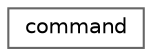digraph "Graphical Class Hierarchy"
{
 // LATEX_PDF_SIZE
  bgcolor="transparent";
  edge [fontname=Helvetica,fontsize=10,labelfontname=Helvetica,labelfontsize=10];
  node [fontname=Helvetica,fontsize=10,shape=box,height=0.2,width=0.4];
  rankdir="LR";
  Node0 [id="Node000000",label="command",height=0.2,width=0.4,color="grey40", fillcolor="white", style="filled",URL="$dd/d77/classcommand.html",tooltip="Base class for representing commands."];
}

